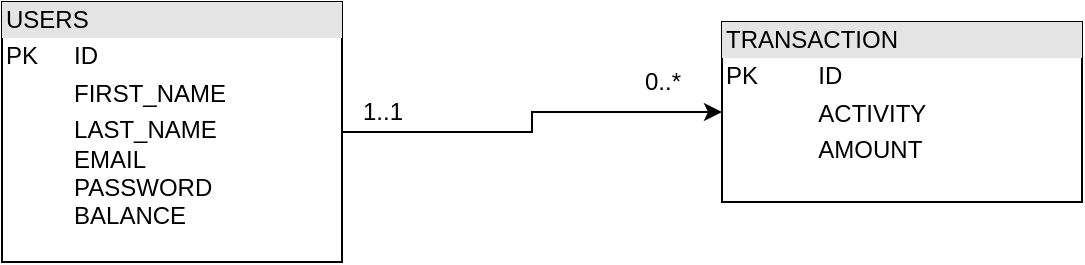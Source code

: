 <mxfile version="14.7.3" type="device"><diagram id="-ZG90QZ2YyHqYWRj36mq" name="Page-1"><mxGraphModel dx="1422" dy="832" grid="1" gridSize="10" guides="1" tooltips="1" connect="1" arrows="1" fold="1" page="1" pageScale="1" pageWidth="850" pageHeight="1100" math="0" shadow="0"><root><mxCell id="0"/><mxCell id="1" parent="0"/><mxCell id="jmISqKAJujTLSSRfqyjd-27" style="edgeStyle=orthogonalEdgeStyle;rounded=0;orthogonalLoop=1;jettySize=auto;html=1;entryX=0;entryY=0.5;entryDx=0;entryDy=0;" edge="1" parent="1" source="jmISqKAJujTLSSRfqyjd-25" target="jmISqKAJujTLSSRfqyjd-26"><mxGeometry relative="1" as="geometry"/></mxCell><mxCell id="jmISqKAJujTLSSRfqyjd-25" value="&lt;div style=&quot;box-sizing: border-box ; width: 100% ; background: #e4e4e4 ; padding: 2px&quot;&gt;USERS&lt;/div&gt;&lt;table style=&quot;width: 100% ; font-size: 1em&quot; cellpadding=&quot;2&quot; cellspacing=&quot;0&quot;&gt;&lt;tbody&gt;&lt;tr&gt;&lt;td&gt;PK&lt;/td&gt;&lt;td&gt;ID&lt;/td&gt;&lt;/tr&gt;&lt;tr&gt;&lt;td&gt;&lt;br&gt;&lt;/td&gt;&lt;td&gt;FIRST_NAME&lt;/td&gt;&lt;/tr&gt;&lt;tr&gt;&lt;td&gt;&lt;/td&gt;&lt;td&gt;LAST_NAME&lt;br&gt;EMAIL&lt;br&gt;PASSWORD&lt;br&gt;BALANCE&lt;br&gt;&lt;br&gt;&lt;/td&gt;&lt;/tr&gt;&lt;/tbody&gt;&lt;/table&gt;" style="verticalAlign=top;align=left;overflow=fill;html=1;" vertex="1" parent="1"><mxGeometry x="150" y="190" width="170" height="130" as="geometry"/></mxCell><mxCell id="jmISqKAJujTLSSRfqyjd-26" value="&lt;div style=&quot;box-sizing: border-box ; width: 100% ; background: #e4e4e4 ; padding: 2px&quot;&gt;TRANSACTION&lt;/div&gt;&lt;table style=&quot;width: 100% ; font-size: 1em&quot; cellpadding=&quot;2&quot; cellspacing=&quot;0&quot;&gt;&lt;tbody&gt;&lt;tr&gt;&lt;td&gt;PK&lt;/td&gt;&lt;td&gt;ID&lt;/td&gt;&lt;/tr&gt;&lt;tr&gt;&lt;td&gt;&lt;br&gt;&lt;/td&gt;&lt;td&gt;ACTIVITY&lt;/td&gt;&lt;/tr&gt;&lt;tr&gt;&lt;td&gt;&lt;/td&gt;&lt;td&gt;AMOUNT&lt;/td&gt;&lt;/tr&gt;&lt;/tbody&gt;&lt;/table&gt;" style="verticalAlign=top;align=left;overflow=fill;html=1;" vertex="1" parent="1"><mxGeometry x="510" y="200" width="180" height="90" as="geometry"/></mxCell><mxCell id="jmISqKAJujTLSSRfqyjd-28" value="1..1" style="text;html=1;align=center;verticalAlign=middle;resizable=0;points=[];autosize=1;strokeColor=none;" vertex="1" parent="1"><mxGeometry x="320" y="235" width="40" height="20" as="geometry"/></mxCell><mxCell id="jmISqKAJujTLSSRfqyjd-29" value="0..*" style="text;html=1;align=center;verticalAlign=middle;resizable=0;points=[];autosize=1;strokeColor=none;" vertex="1" parent="1"><mxGeometry x="465" y="220" width="30" height="20" as="geometry"/></mxCell></root></mxGraphModel></diagram></mxfile>